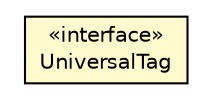 #!/usr/local/bin/dot
#
# Class diagram 
# Generated by UMLGraph version R5_6-24-gf6e263 (http://www.umlgraph.org/)
#

digraph G {
	edge [fontname="Helvetica",fontsize=10,labelfontname="Helvetica",labelfontsize=10];
	node [fontname="Helvetica",fontsize=10,shape=plaintext];
	nodesep=0.25;
	ranksep=0.5;
	// org.universAAL.lddi.lib.ieeex73std.org.bn.coders.UniversalTag
	c328235 [label=<<table title="org.universAAL.lddi.lib.ieeex73std.org.bn.coders.UniversalTag" border="0" cellborder="1" cellspacing="0" cellpadding="2" port="p" bgcolor="lemonChiffon" href="./UniversalTag.html">
		<tr><td><table border="0" cellspacing="0" cellpadding="1">
<tr><td align="center" balign="center"> &#171;interface&#187; </td></tr>
<tr><td align="center" balign="center"> UniversalTag </td></tr>
		</table></td></tr>
		</table>>, URL="./UniversalTag.html", fontname="Helvetica", fontcolor="black", fontsize=10.0];
}

